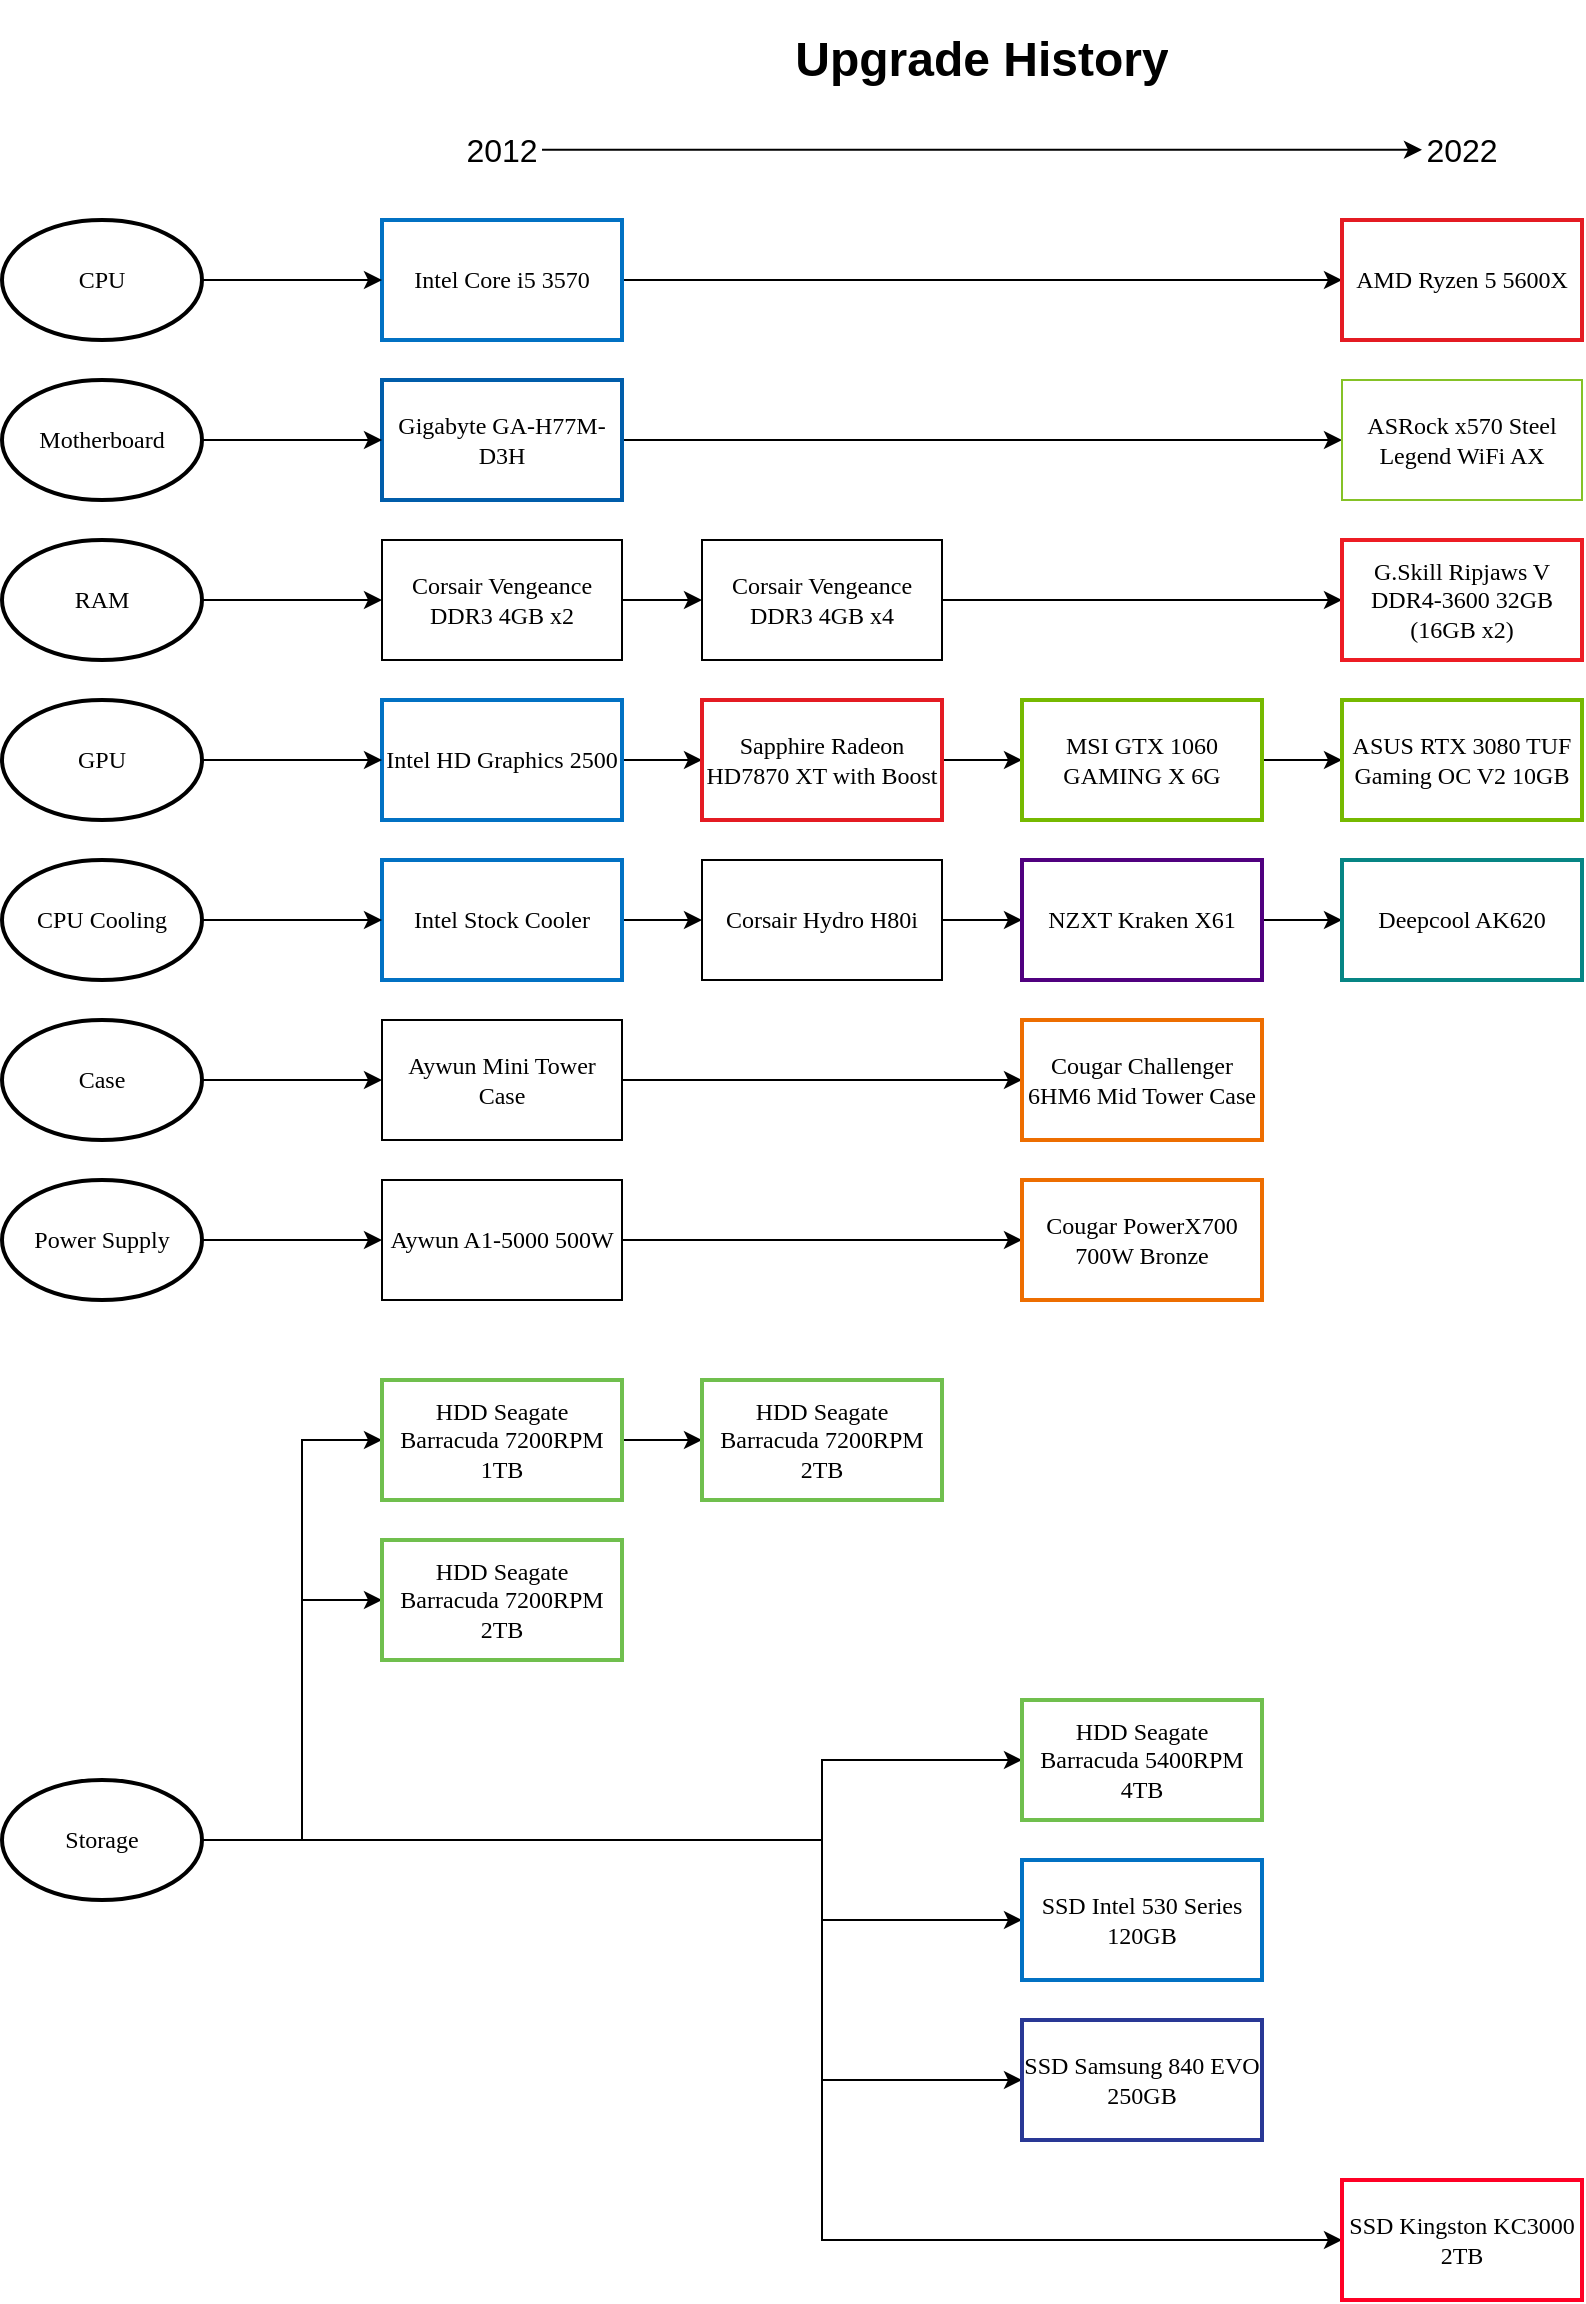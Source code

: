 <mxfile version="21.6.1" type="device">
  <diagram name="Page-1" id="cFIZZ4CqsxknPMJWiG0X">
    <mxGraphModel dx="1012" dy="999" grid="1" gridSize="10" guides="1" tooltips="1" connect="1" arrows="1" fold="1" page="1" pageScale="1" pageWidth="850" pageHeight="1100" math="0" shadow="0">
      <root>
        <mxCell id="0" />
        <mxCell id="1" parent="0" />
        <mxCell id="CsXaPJ-_1LcKrDsVRI_9-2" value="CPU" style="strokeWidth=2;html=1;shape=mxgraph.flowchart.start_1;whiteSpace=wrap;fontFamily=Verdana;" vertex="1" parent="1">
          <mxGeometry x="10" y="200" width="100" height="60" as="geometry" />
        </mxCell>
        <mxCell id="CsXaPJ-_1LcKrDsVRI_9-33" value="" style="edgeStyle=orthogonalEdgeStyle;rounded=0;orthogonalLoop=1;jettySize=auto;html=1;strokeWidth=1;fontFamily=Verdana;" edge="1" parent="1" source="CsXaPJ-_1LcKrDsVRI_9-3" target="CsXaPJ-_1LcKrDsVRI_9-32">
          <mxGeometry relative="1" as="geometry" />
        </mxCell>
        <mxCell id="CsXaPJ-_1LcKrDsVRI_9-3" value="Intel Core i5 3570" style="rounded=0;whiteSpace=wrap;html=1;strokeWidth=2;fontFamily=Verdana;strokeColor=#0171C3;" vertex="1" parent="1">
          <mxGeometry x="200" y="200" width="120" height="60" as="geometry" />
        </mxCell>
        <mxCell id="CsXaPJ-_1LcKrDsVRI_9-4" value="" style="endArrow=classic;html=1;rounded=0;exitX=1;exitY=0.5;exitDx=0;exitDy=0;exitPerimeter=0;entryX=0;entryY=0.5;entryDx=0;entryDy=0;fontFamily=Verdana;" edge="1" parent="1" source="CsXaPJ-_1LcKrDsVRI_9-2" target="CsXaPJ-_1LcKrDsVRI_9-3">
          <mxGeometry width="50" height="50" relative="1" as="geometry">
            <mxPoint x="410" y="440" as="sourcePoint" />
            <mxPoint x="460" y="390" as="targetPoint" />
          </mxGeometry>
        </mxCell>
        <mxCell id="CsXaPJ-_1LcKrDsVRI_9-5" value="Motherboard" style="strokeWidth=2;html=1;shape=mxgraph.flowchart.start_1;whiteSpace=wrap;fontFamily=Verdana;" vertex="1" parent="1">
          <mxGeometry x="10" y="280" width="100" height="60" as="geometry" />
        </mxCell>
        <mxCell id="CsXaPJ-_1LcKrDsVRI_9-31" value="" style="edgeStyle=orthogonalEdgeStyle;rounded=0;orthogonalLoop=1;jettySize=auto;html=1;strokeWidth=1;fontFamily=Verdana;" edge="1" parent="1" source="CsXaPJ-_1LcKrDsVRI_9-6" target="CsXaPJ-_1LcKrDsVRI_9-30">
          <mxGeometry relative="1" as="geometry" />
        </mxCell>
        <mxCell id="CsXaPJ-_1LcKrDsVRI_9-6" value="Gigabyte GA-H77M-D3H" style="rounded=0;whiteSpace=wrap;html=1;strokeWidth=2;fontFamily=Verdana;labelBackgroundColor=none;fillColor=#FFFFFF;strokeColor=#005DAA;" vertex="1" parent="1">
          <mxGeometry x="200" y="280" width="120" height="60" as="geometry" />
        </mxCell>
        <mxCell id="CsXaPJ-_1LcKrDsVRI_9-7" value="" style="endArrow=classic;html=1;rounded=0;exitX=1;exitY=0.5;exitDx=0;exitDy=0;exitPerimeter=0;entryX=0;entryY=0.5;entryDx=0;entryDy=0;fontFamily=Verdana;" edge="1" parent="1" source="CsXaPJ-_1LcKrDsVRI_9-5" target="CsXaPJ-_1LcKrDsVRI_9-6">
          <mxGeometry width="50" height="50" relative="1" as="geometry">
            <mxPoint x="410" y="520" as="sourcePoint" />
            <mxPoint x="460" y="470" as="targetPoint" />
          </mxGeometry>
        </mxCell>
        <mxCell id="CsXaPJ-_1LcKrDsVRI_9-8" value="RAM" style="strokeWidth=2;html=1;shape=mxgraph.flowchart.start_1;whiteSpace=wrap;fontFamily=Verdana;" vertex="1" parent="1">
          <mxGeometry x="10" y="360" width="100" height="60" as="geometry" />
        </mxCell>
        <mxCell id="CsXaPJ-_1LcKrDsVRI_9-36" value="" style="edgeStyle=orthogonalEdgeStyle;rounded=0;orthogonalLoop=1;jettySize=auto;html=1;strokeWidth=1;fontFamily=Verdana;" edge="1" parent="1" source="CsXaPJ-_1LcKrDsVRI_9-9" target="CsXaPJ-_1LcKrDsVRI_9-35">
          <mxGeometry relative="1" as="geometry" />
        </mxCell>
        <mxCell id="CsXaPJ-_1LcKrDsVRI_9-9" value="Corsair Vengeance DDR3 4GB x2" style="rounded=0;whiteSpace=wrap;html=1;strokeWidth=1;fontFamily=Verdana;" vertex="1" parent="1">
          <mxGeometry x="200" y="360" width="120" height="60" as="geometry" />
        </mxCell>
        <mxCell id="CsXaPJ-_1LcKrDsVRI_9-10" value="" style="endArrow=classic;html=1;rounded=0;exitX=1;exitY=0.5;exitDx=0;exitDy=0;exitPerimeter=0;entryX=0;entryY=0.5;entryDx=0;entryDy=0;fontFamily=Verdana;" edge="1" parent="1" source="CsXaPJ-_1LcKrDsVRI_9-8" target="CsXaPJ-_1LcKrDsVRI_9-9">
          <mxGeometry width="50" height="50" relative="1" as="geometry">
            <mxPoint x="410" y="600" as="sourcePoint" />
            <mxPoint x="460" y="550" as="targetPoint" />
          </mxGeometry>
        </mxCell>
        <mxCell id="CsXaPJ-_1LcKrDsVRI_9-14" value="GPU" style="strokeWidth=2;html=1;shape=mxgraph.flowchart.start_1;whiteSpace=wrap;fontFamily=Verdana;" vertex="1" parent="1">
          <mxGeometry x="10" y="440" width="100" height="60" as="geometry" />
        </mxCell>
        <mxCell id="CsXaPJ-_1LcKrDsVRI_9-41" value="" style="edgeStyle=orthogonalEdgeStyle;rounded=0;orthogonalLoop=1;jettySize=auto;html=1;exitX=1;exitY=0.5;exitDx=0;exitDy=0;strokeWidth=1;fontFamily=Verdana;" edge="1" parent="1" source="CsXaPJ-_1LcKrDsVRI_9-67" target="CsXaPJ-_1LcKrDsVRI_9-40">
          <mxGeometry relative="1" as="geometry">
            <mxPoint x="570" y="470" as="sourcePoint" />
          </mxGeometry>
        </mxCell>
        <mxCell id="CsXaPJ-_1LcKrDsVRI_9-74" style="edgeStyle=orthogonalEdgeStyle;rounded=0;orthogonalLoop=1;jettySize=auto;html=1;entryX=0;entryY=0.5;entryDx=0;entryDy=0;strokeWidth=1;fontFamily=Verdana;" edge="1" parent="1" source="CsXaPJ-_1LcKrDsVRI_9-15" target="CsXaPJ-_1LcKrDsVRI_9-67">
          <mxGeometry relative="1" as="geometry" />
        </mxCell>
        <mxCell id="CsXaPJ-_1LcKrDsVRI_9-15" value="Intel HD Graphics 2500" style="rounded=0;whiteSpace=wrap;html=1;strokeWidth=2;fontFamily=Verdana;strokeColor=#0171C3;" vertex="1" parent="1">
          <mxGeometry x="200" y="440" width="120" height="60" as="geometry" />
        </mxCell>
        <mxCell id="CsXaPJ-_1LcKrDsVRI_9-16" value="" style="endArrow=classic;html=1;rounded=0;exitX=1;exitY=0.5;exitDx=0;exitDy=0;exitPerimeter=0;entryX=0;entryY=0.5;entryDx=0;entryDy=0;fontFamily=Verdana;" edge="1" parent="1" source="CsXaPJ-_1LcKrDsVRI_9-14" target="CsXaPJ-_1LcKrDsVRI_9-15">
          <mxGeometry width="50" height="50" relative="1" as="geometry">
            <mxPoint x="410" y="680" as="sourcePoint" />
            <mxPoint x="460" y="630" as="targetPoint" />
          </mxGeometry>
        </mxCell>
        <mxCell id="CsXaPJ-_1LcKrDsVRI_9-76" style="edgeStyle=orthogonalEdgeStyle;rounded=0;orthogonalLoop=1;jettySize=auto;html=1;entryX=0;entryY=0.5;entryDx=0;entryDy=0;" edge="1" parent="1" source="CsXaPJ-_1LcKrDsVRI_9-17" target="CsXaPJ-_1LcKrDsVRI_9-68">
          <mxGeometry relative="1" as="geometry">
            <Array as="points">
              <mxPoint x="420" y="1010" />
              <mxPoint x="420" y="970" />
            </Array>
          </mxGeometry>
        </mxCell>
        <mxCell id="CsXaPJ-_1LcKrDsVRI_9-78" style="edgeStyle=orthogonalEdgeStyle;rounded=0;orthogonalLoop=1;jettySize=auto;html=1;entryX=0;entryY=0.5;entryDx=0;entryDy=0;" edge="1" parent="1" source="CsXaPJ-_1LcKrDsVRI_9-17" target="CsXaPJ-_1LcKrDsVRI_9-62">
          <mxGeometry relative="1" as="geometry">
            <Array as="points">
              <mxPoint x="420" y="1010" />
              <mxPoint x="420" y="1050" />
            </Array>
          </mxGeometry>
        </mxCell>
        <mxCell id="CsXaPJ-_1LcKrDsVRI_9-79" style="edgeStyle=orthogonalEdgeStyle;rounded=0;orthogonalLoop=1;jettySize=auto;html=1;entryX=0;entryY=0.5;entryDx=0;entryDy=0;" edge="1" parent="1" source="CsXaPJ-_1LcKrDsVRI_9-17" target="CsXaPJ-_1LcKrDsVRI_9-58">
          <mxGeometry relative="1" as="geometry">
            <Array as="points">
              <mxPoint x="420" y="1010" />
              <mxPoint x="420" y="1130" />
            </Array>
          </mxGeometry>
        </mxCell>
        <mxCell id="CsXaPJ-_1LcKrDsVRI_9-80" style="edgeStyle=orthogonalEdgeStyle;rounded=0;orthogonalLoop=1;jettySize=auto;html=1;entryX=0;entryY=0.5;entryDx=0;entryDy=0;" edge="1" parent="1" source="CsXaPJ-_1LcKrDsVRI_9-17" target="CsXaPJ-_1LcKrDsVRI_9-18">
          <mxGeometry relative="1" as="geometry">
            <Array as="points">
              <mxPoint x="160" y="1010" />
              <mxPoint x="160" y="890" />
            </Array>
          </mxGeometry>
        </mxCell>
        <mxCell id="CsXaPJ-_1LcKrDsVRI_9-81" style="edgeStyle=orthogonalEdgeStyle;rounded=0;orthogonalLoop=1;jettySize=auto;html=1;entryX=0;entryY=0.5;entryDx=0;entryDy=0;" edge="1" parent="1" source="CsXaPJ-_1LcKrDsVRI_9-17" target="CsXaPJ-_1LcKrDsVRI_9-56">
          <mxGeometry relative="1" as="geometry">
            <Array as="points">
              <mxPoint x="160" y="1010" />
              <mxPoint x="160" y="810" />
            </Array>
          </mxGeometry>
        </mxCell>
        <mxCell id="CsXaPJ-_1LcKrDsVRI_9-82" style="edgeStyle=orthogonalEdgeStyle;rounded=0;orthogonalLoop=1;jettySize=auto;html=1;entryX=0;entryY=0.5;entryDx=0;entryDy=0;" edge="1" parent="1" source="CsXaPJ-_1LcKrDsVRI_9-17" target="CsXaPJ-_1LcKrDsVRI_9-69">
          <mxGeometry relative="1" as="geometry">
            <Array as="points">
              <mxPoint x="420" y="1010" />
              <mxPoint x="420" y="1210" />
            </Array>
          </mxGeometry>
        </mxCell>
        <mxCell id="CsXaPJ-_1LcKrDsVRI_9-17" value="Storage" style="strokeWidth=2;html=1;shape=mxgraph.flowchart.start_1;whiteSpace=wrap;fontFamily=Verdana;" vertex="1" parent="1">
          <mxGeometry x="10" y="980" width="100" height="60" as="geometry" />
        </mxCell>
        <mxCell id="CsXaPJ-_1LcKrDsVRI_9-18" value="HDD Seagate Barracuda 7200RPM 2TB" style="rounded=0;whiteSpace=wrap;html=1;strokeWidth=2;fontFamily=Verdana;fillColor=#FFFFFF;strokeColor=#70BF4E;" vertex="1" parent="1">
          <mxGeometry x="200" y="860" width="120" height="60" as="geometry" />
        </mxCell>
        <mxCell id="CsXaPJ-_1LcKrDsVRI_9-20" value="Case" style="strokeWidth=2;html=1;shape=mxgraph.flowchart.start_1;whiteSpace=wrap;fontFamily=Verdana;" vertex="1" parent="1">
          <mxGeometry x="10" y="600" width="100" height="60" as="geometry" />
        </mxCell>
        <mxCell id="CsXaPJ-_1LcKrDsVRI_9-46" value="" style="edgeStyle=orthogonalEdgeStyle;rounded=0;orthogonalLoop=1;jettySize=auto;html=1;strokeWidth=1;fontFamily=Verdana;" edge="1" parent="1" source="CsXaPJ-_1LcKrDsVRI_9-21" target="CsXaPJ-_1LcKrDsVRI_9-45">
          <mxGeometry relative="1" as="geometry" />
        </mxCell>
        <mxCell id="CsXaPJ-_1LcKrDsVRI_9-21" value="Aywun Mini Tower Case" style="rounded=0;whiteSpace=wrap;html=1;strokeWidth=1;fontFamily=Verdana;" vertex="1" parent="1">
          <mxGeometry x="200" y="600" width="120" height="60" as="geometry" />
        </mxCell>
        <mxCell id="CsXaPJ-_1LcKrDsVRI_9-22" value="" style="endArrow=classic;html=1;rounded=0;exitX=1;exitY=0.5;exitDx=0;exitDy=0;exitPerimeter=0;entryX=0;entryY=0.5;entryDx=0;entryDy=0;fontFamily=Verdana;" edge="1" parent="1" source="CsXaPJ-_1LcKrDsVRI_9-20" target="CsXaPJ-_1LcKrDsVRI_9-21">
          <mxGeometry width="50" height="50" relative="1" as="geometry">
            <mxPoint x="410" y="840" as="sourcePoint" />
            <mxPoint x="460" y="790" as="targetPoint" />
          </mxGeometry>
        </mxCell>
        <mxCell id="CsXaPJ-_1LcKrDsVRI_9-23" value="CPU Cooling" style="strokeWidth=2;html=1;shape=mxgraph.flowchart.start_1;whiteSpace=wrap;fontFamily=Verdana;" vertex="1" parent="1">
          <mxGeometry x="10" y="520" width="100" height="60" as="geometry" />
        </mxCell>
        <mxCell id="CsXaPJ-_1LcKrDsVRI_9-48" value="" style="edgeStyle=orthogonalEdgeStyle;rounded=0;orthogonalLoop=1;jettySize=auto;html=1;strokeWidth=1;fontFamily=Verdana;" edge="1" parent="1" source="CsXaPJ-_1LcKrDsVRI_9-24" target="CsXaPJ-_1LcKrDsVRI_9-47">
          <mxGeometry relative="1" as="geometry" />
        </mxCell>
        <mxCell id="CsXaPJ-_1LcKrDsVRI_9-24" value="Intel Stock Cooler" style="rounded=0;whiteSpace=wrap;html=1;strokeWidth=2;fontFamily=Verdana;strokeColor=#0171C3;" vertex="1" parent="1">
          <mxGeometry x="200" y="520" width="120" height="60" as="geometry" />
        </mxCell>
        <mxCell id="CsXaPJ-_1LcKrDsVRI_9-25" value="" style="endArrow=classic;html=1;rounded=0;exitX=1;exitY=0.5;exitDx=0;exitDy=0;exitPerimeter=0;entryX=0;entryY=0.5;entryDx=0;entryDy=0;fontFamily=Verdana;" edge="1" parent="1" source="CsXaPJ-_1LcKrDsVRI_9-23" target="CsXaPJ-_1LcKrDsVRI_9-24">
          <mxGeometry width="50" height="50" relative="1" as="geometry">
            <mxPoint x="410" y="760" as="sourcePoint" />
            <mxPoint x="460" y="710" as="targetPoint" />
          </mxGeometry>
        </mxCell>
        <mxCell id="CsXaPJ-_1LcKrDsVRI_9-26" value="Power Supply" style="strokeWidth=2;html=1;shape=mxgraph.flowchart.start_1;whiteSpace=wrap;fontFamily=Verdana;" vertex="1" parent="1">
          <mxGeometry x="10" y="680" width="100" height="60" as="geometry" />
        </mxCell>
        <mxCell id="CsXaPJ-_1LcKrDsVRI_9-55" value="" style="edgeStyle=orthogonalEdgeStyle;rounded=0;orthogonalLoop=1;jettySize=auto;html=1;strokeWidth=1;fontFamily=Verdana;" edge="1" parent="1" source="CsXaPJ-_1LcKrDsVRI_9-27" target="CsXaPJ-_1LcKrDsVRI_9-54">
          <mxGeometry relative="1" as="geometry" />
        </mxCell>
        <mxCell id="CsXaPJ-_1LcKrDsVRI_9-27" value="Aywun A1-5000 500W" style="rounded=0;whiteSpace=wrap;html=1;strokeWidth=1;fontFamily=Verdana;fillColor=#FFFFFF;" vertex="1" parent="1">
          <mxGeometry x="200" y="680" width="120" height="60" as="geometry" />
        </mxCell>
        <mxCell id="CsXaPJ-_1LcKrDsVRI_9-28" value="" style="endArrow=classic;html=1;rounded=0;exitX=1;exitY=0.5;exitDx=0;exitDy=0;exitPerimeter=0;entryX=0;entryY=0.5;entryDx=0;entryDy=0;fontFamily=Verdana;" edge="1" parent="1" source="CsXaPJ-_1LcKrDsVRI_9-26" target="CsXaPJ-_1LcKrDsVRI_9-27">
          <mxGeometry width="50" height="50" relative="1" as="geometry">
            <mxPoint x="410" y="920" as="sourcePoint" />
            <mxPoint x="460" y="870" as="targetPoint" />
          </mxGeometry>
        </mxCell>
        <mxCell id="CsXaPJ-_1LcKrDsVRI_9-30" value="ASRock x570 Steel Legend WiFi AX" style="rounded=0;whiteSpace=wrap;html=1;strokeWidth=1;fontFamily=Verdana;strokeColor=#85C226;" vertex="1" parent="1">
          <mxGeometry x="680" y="280" width="120" height="60" as="geometry" />
        </mxCell>
        <mxCell id="CsXaPJ-_1LcKrDsVRI_9-32" value="AMD Ryzen 5 5600X" style="rounded=0;whiteSpace=wrap;html=1;strokeWidth=2;fontFamily=Verdana;strokeColor=#E41B23;" vertex="1" parent="1">
          <mxGeometry x="680" y="200" width="120" height="60" as="geometry" />
        </mxCell>
        <mxCell id="CsXaPJ-_1LcKrDsVRI_9-39" value="" style="edgeStyle=orthogonalEdgeStyle;rounded=0;orthogonalLoop=1;jettySize=auto;html=1;strokeWidth=1;fontFamily=Verdana;" edge="1" parent="1" source="CsXaPJ-_1LcKrDsVRI_9-35" target="CsXaPJ-_1LcKrDsVRI_9-38">
          <mxGeometry relative="1" as="geometry" />
        </mxCell>
        <mxCell id="CsXaPJ-_1LcKrDsVRI_9-35" value="Corsair Vengeance DDR3 4GB x4" style="rounded=0;whiteSpace=wrap;html=1;strokeWidth=1;fontFamily=Verdana;strokeColor=#000000;" vertex="1" parent="1">
          <mxGeometry x="360" y="360" width="120" height="60" as="geometry" />
        </mxCell>
        <mxCell id="CsXaPJ-_1LcKrDsVRI_9-38" value="G.Skill Ripjaws V DDR4-3600 32GB (16GB x2)" style="rounded=0;whiteSpace=wrap;html=1;strokeWidth=2;fontFamily=Verdana;strokeColor=#ED1C24;" vertex="1" parent="1">
          <mxGeometry x="680" y="360" width="120" height="60" as="geometry" />
        </mxCell>
        <mxCell id="CsXaPJ-_1LcKrDsVRI_9-43" value="" style="edgeStyle=orthogonalEdgeStyle;rounded=0;orthogonalLoop=1;jettySize=auto;html=1;strokeWidth=1;fontFamily=Verdana;" edge="1" parent="1" source="CsXaPJ-_1LcKrDsVRI_9-40" target="CsXaPJ-_1LcKrDsVRI_9-42">
          <mxGeometry relative="1" as="geometry" />
        </mxCell>
        <mxCell id="CsXaPJ-_1LcKrDsVRI_9-40" value="MSI GTX 1060 GAMING X 6G" style="rounded=0;whiteSpace=wrap;html=1;strokeWidth=2;fontFamily=Verdana;strokeColor=#76B900;" vertex="1" parent="1">
          <mxGeometry x="520" y="440" width="120" height="60" as="geometry" />
        </mxCell>
        <mxCell id="CsXaPJ-_1LcKrDsVRI_9-42" value="ASUS RTX 3080 TUF Gaming OC V2 10GB" style="rounded=0;whiteSpace=wrap;html=1;strokeWidth=2;fontFamily=Verdana;strokeColor=#76B900;" vertex="1" parent="1">
          <mxGeometry x="680" y="440" width="120" height="60" as="geometry" />
        </mxCell>
        <mxCell id="CsXaPJ-_1LcKrDsVRI_9-45" value="Cougar Challenger 6HM6 Mid Tower Case" style="rounded=0;whiteSpace=wrap;html=1;strokeWidth=2;fontFamily=Verdana;strokeColor=#ED6D00;" vertex="1" parent="1">
          <mxGeometry x="520" y="600" width="120" height="60" as="geometry" />
        </mxCell>
        <mxCell id="CsXaPJ-_1LcKrDsVRI_9-50" value="" style="edgeStyle=orthogonalEdgeStyle;rounded=0;orthogonalLoop=1;jettySize=auto;html=1;strokeWidth=1;fontFamily=Verdana;" edge="1" parent="1" source="CsXaPJ-_1LcKrDsVRI_9-47" target="CsXaPJ-_1LcKrDsVRI_9-49">
          <mxGeometry relative="1" as="geometry" />
        </mxCell>
        <mxCell id="CsXaPJ-_1LcKrDsVRI_9-47" value="Corsair Hydro H80i" style="rounded=0;whiteSpace=wrap;html=1;strokeWidth=1;fontFamily=Verdana;fillColor=#FFFFFF;" vertex="1" parent="1">
          <mxGeometry x="360" y="520" width="120" height="60" as="geometry" />
        </mxCell>
        <mxCell id="CsXaPJ-_1LcKrDsVRI_9-52" value="" style="edgeStyle=orthogonalEdgeStyle;rounded=0;orthogonalLoop=1;jettySize=auto;html=1;strokeWidth=1;fontFamily=Verdana;" edge="1" parent="1" source="CsXaPJ-_1LcKrDsVRI_9-49" target="CsXaPJ-_1LcKrDsVRI_9-51">
          <mxGeometry relative="1" as="geometry" />
        </mxCell>
        <mxCell id="CsXaPJ-_1LcKrDsVRI_9-49" value="NZXT Kraken X61" style="rounded=0;whiteSpace=wrap;html=1;strokeWidth=2;fontFamily=Verdana;fillColor=#FFFFFF;strokeColor=#50007F;" vertex="1" parent="1">
          <mxGeometry x="520" y="520" width="120" height="60" as="geometry" />
        </mxCell>
        <mxCell id="CsXaPJ-_1LcKrDsVRI_9-51" value="Deepcool AK620" style="rounded=0;whiteSpace=wrap;html=1;strokeWidth=2;fontFamily=Verdana;strokeColor=#068584;" vertex="1" parent="1">
          <mxGeometry x="680" y="520" width="120" height="60" as="geometry" />
        </mxCell>
        <mxCell id="CsXaPJ-_1LcKrDsVRI_9-54" value="Cougar PowerX700 700W Bronze" style="rounded=0;whiteSpace=wrap;html=1;strokeWidth=2;fontFamily=Verdana;strokeColor=#ED6D00;" vertex="1" parent="1">
          <mxGeometry x="520" y="680" width="120" height="60" as="geometry" />
        </mxCell>
        <mxCell id="CsXaPJ-_1LcKrDsVRI_9-90" style="edgeStyle=orthogonalEdgeStyle;rounded=0;orthogonalLoop=1;jettySize=auto;html=1;entryX=0;entryY=0.5;entryDx=0;entryDy=0;" edge="1" parent="1" source="CsXaPJ-_1LcKrDsVRI_9-56" target="CsXaPJ-_1LcKrDsVRI_9-64">
          <mxGeometry relative="1" as="geometry" />
        </mxCell>
        <mxCell id="CsXaPJ-_1LcKrDsVRI_9-56" value="&lt;div&gt;HDD Seagate Barracuda 7200RPM 1TB&lt;/div&gt;" style="whiteSpace=wrap;html=1;strokeWidth=2;fontFamily=Verdana;fillColor=#FFFFFF;strokeColor=#70BF4E;" vertex="1" parent="1">
          <mxGeometry x="200" y="780" width="120" height="60" as="geometry" />
        </mxCell>
        <mxCell id="CsXaPJ-_1LcKrDsVRI_9-58" value="SSD Samsung 840 EVO 250GB" style="whiteSpace=wrap;html=1;strokeWidth=2;fontFamily=Verdana;strokeColor=#293895;" vertex="1" parent="1">
          <mxGeometry x="520" y="1100" width="120" height="60" as="geometry" />
        </mxCell>
        <mxCell id="CsXaPJ-_1LcKrDsVRI_9-62" value="SSD Intel 530 Series 120GB" style="whiteSpace=wrap;html=1;strokeWidth=2;fontFamily=Verdana;strokeColor=#0171C3;" vertex="1" parent="1">
          <mxGeometry x="520" y="1020" width="120" height="60" as="geometry" />
        </mxCell>
        <mxCell id="CsXaPJ-_1LcKrDsVRI_9-64" value="HDD Seagate Barracuda 7200RPM 2TB" style="whiteSpace=wrap;html=1;strokeWidth=2;fontFamily=Verdana;fillColor=#FFFFFF;strokeColor=#70BF4E;" vertex="1" parent="1">
          <mxGeometry x="360" y="780" width="120" height="60" as="geometry" />
        </mxCell>
        <mxCell id="CsXaPJ-_1LcKrDsVRI_9-67" value="Sapphire Radeon HD7870 XT with Boost" style="rounded=0;whiteSpace=wrap;html=1;strokeWidth=2;fontFamily=Verdana;fillColor=#FFFFFF;strokeColor=#E41B23;" vertex="1" parent="1">
          <mxGeometry x="360" y="440" width="120" height="60" as="geometry" />
        </mxCell>
        <mxCell id="CsXaPJ-_1LcKrDsVRI_9-68" value="HDD Seagate Barracuda 5400RPM 4TB" style="whiteSpace=wrap;html=1;strokeWidth=2;fontFamily=Verdana;strokeColor=#70BF4E;" vertex="1" parent="1">
          <mxGeometry x="520" y="940" width="120" height="60" as="geometry" />
        </mxCell>
        <mxCell id="CsXaPJ-_1LcKrDsVRI_9-69" value="&lt;div&gt;SSD Kingston KC3000 2TB&lt;/div&gt;" style="whiteSpace=wrap;html=1;strokeWidth=2;fontFamily=Verdana;strokeColor=#FF0025;" vertex="1" parent="1">
          <mxGeometry x="680" y="1180" width="120" height="60" as="geometry" />
        </mxCell>
        <mxCell id="CsXaPJ-_1LcKrDsVRI_9-92" value="&lt;h1&gt;Upgrade History&lt;/h1&gt;" style="text;html=1;strokeColor=none;fillColor=none;spacing=5;spacingTop=-20;whiteSpace=wrap;overflow=hidden;rounded=0;align=center;" vertex="1" parent="1">
          <mxGeometry x="240" y="100" width="520" height="40" as="geometry" />
        </mxCell>
        <mxCell id="CsXaPJ-_1LcKrDsVRI_9-94" value="&lt;font style=&quot;font-size: 16px;&quot;&gt;2012&lt;/font&gt;" style="text;html=1;strokeColor=none;fillColor=none;align=center;verticalAlign=middle;whiteSpace=wrap;rounded=0;" vertex="1" parent="1">
          <mxGeometry x="200" y="150" width="120" height="30" as="geometry" />
        </mxCell>
        <mxCell id="CsXaPJ-_1LcKrDsVRI_9-95" value="&lt;div style=&quot;font-size: 16px;&quot;&gt;&lt;font style=&quot;font-size: 16px;&quot;&gt;2022&lt;/font&gt;&lt;/div&gt;" style="text;html=1;strokeColor=none;fillColor=none;align=center;verticalAlign=middle;whiteSpace=wrap;rounded=0;" vertex="1" parent="1">
          <mxGeometry x="680" y="150" width="120" height="30" as="geometry" />
        </mxCell>
        <mxCell id="CsXaPJ-_1LcKrDsVRI_9-97" value="" style="endArrow=classic;html=1;rounded=0;" edge="1" parent="1">
          <mxGeometry width="50" height="50" relative="1" as="geometry">
            <mxPoint x="280" y="164.88" as="sourcePoint" />
            <mxPoint x="720" y="164.88" as="targetPoint" />
          </mxGeometry>
        </mxCell>
      </root>
    </mxGraphModel>
  </diagram>
</mxfile>
